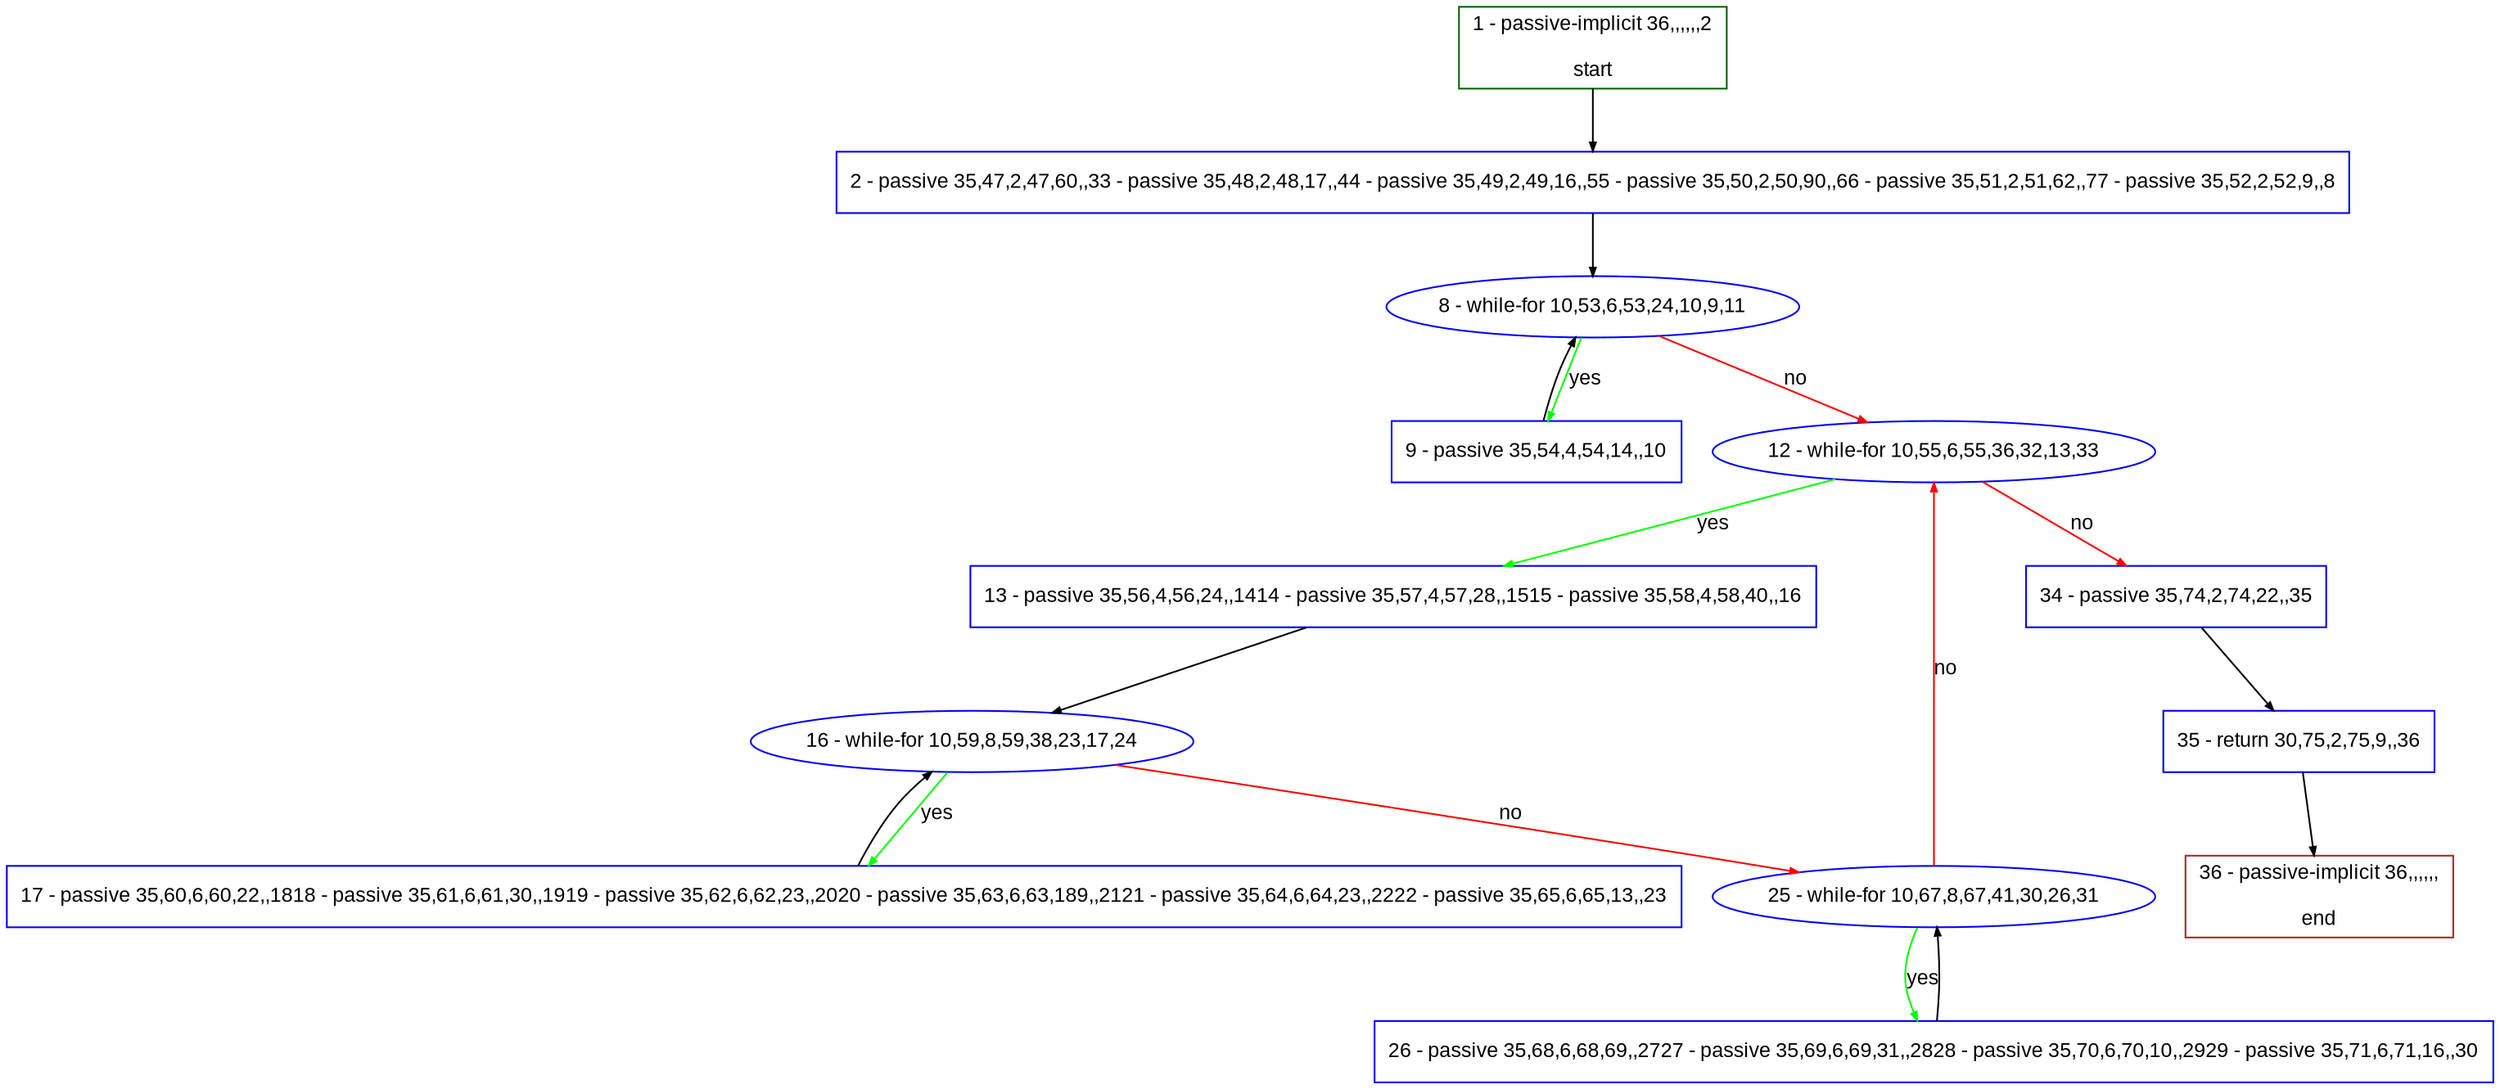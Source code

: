 digraph "" {
  graph [pack="true", label="", fontsize="12", packmode="clust", fontname="Arial", fillcolor="#FFFFCC", bgcolor="white", style="rounded,filled", compound="true"];
  node [node_initialized="no", label="", color="grey", fontsize="12", fillcolor="white", fontname="Arial", style="filled", shape="rectangle", compound="true", fixedsize="false"];
  edge [fontcolor="black", arrowhead="normal", arrowtail="none", arrowsize="0.5", ltail="", label="", color="black", fontsize="12", lhead="", fontname="Arial", dir="forward", compound="true"];
  __N1 [label="2 - passive 35,47,2,47,60,,33 - passive 35,48,2,48,17,,44 - passive 35,49,2,49,16,,55 - passive 35,50,2,50,90,,66 - passive 35,51,2,51,62,,77 - passive 35,52,2,52,9,,8", color="#0000ff", fillcolor="#ffffff", style="filled", shape="box"];
  __N2 [label="1 - passive-implicit 36,,,,,,2\n\nstart", color="#006400", fillcolor="#ffffff", style="filled", shape="box"];
  __N3 [label="8 - while-for 10,53,6,53,24,10,9,11", color="#0000ff", fillcolor="#ffffff", style="filled", shape="oval"];
  __N4 [label="9 - passive 35,54,4,54,14,,10", color="#0000ff", fillcolor="#ffffff", style="filled", shape="box"];
  __N5 [label="12 - while-for 10,55,6,55,36,32,13,33", color="#0000ff", fillcolor="#ffffff", style="filled", shape="oval"];
  __N6 [label="13 - passive 35,56,4,56,24,,1414 - passive 35,57,4,57,28,,1515 - passive 35,58,4,58,40,,16", color="#0000ff", fillcolor="#ffffff", style="filled", shape="box"];
  __N7 [label="34 - passive 35,74,2,74,22,,35", color="#0000ff", fillcolor="#ffffff", style="filled", shape="box"];
  __N8 [label="16 - while-for 10,59,8,59,38,23,17,24", color="#0000ff", fillcolor="#ffffff", style="filled", shape="oval"];
  __N9 [label="17 - passive 35,60,6,60,22,,1818 - passive 35,61,6,61,30,,1919 - passive 35,62,6,62,23,,2020 - passive 35,63,6,63,189,,2121 - passive 35,64,6,64,23,,2222 - passive 35,65,6,65,13,,23", color="#0000ff", fillcolor="#ffffff", style="filled", shape="box"];
  __N10 [label="25 - while-for 10,67,8,67,41,30,26,31", color="#0000ff", fillcolor="#ffffff", style="filled", shape="oval"];
  __N11 [label="26 - passive 35,68,6,68,69,,2727 - passive 35,69,6,69,31,,2828 - passive 35,70,6,70,10,,2929 - passive 35,71,6,71,16,,30", color="#0000ff", fillcolor="#ffffff", style="filled", shape="box"];
  __N12 [label="35 - return 30,75,2,75,9,,36", color="#0000ff", fillcolor="#ffffff", style="filled", shape="box"];
  __N13 [label="36 - passive-implicit 36,,,,,,\n\nend", color="#a52a2a", fillcolor="#ffffff", style="filled", shape="box"];
  __N2 -> __N1 [arrowhead="normal", arrowtail="none", color="#000000", label="", dir="forward"];
  __N1 -> __N3 [arrowhead="normal", arrowtail="none", color="#000000", label="", dir="forward"];
  __N3 -> __N4 [arrowhead="normal", arrowtail="none", color="#00ff00", label="yes", dir="forward"];
  __N4 -> __N3 [arrowhead="normal", arrowtail="none", color="#000000", label="", dir="forward"];
  __N3 -> __N5 [arrowhead="normal", arrowtail="none", color="#ff0000", label="no", dir="forward"];
  __N5 -> __N6 [arrowhead="normal", arrowtail="none", color="#00ff00", label="yes", dir="forward"];
  __N5 -> __N7 [arrowhead="normal", arrowtail="none", color="#ff0000", label="no", dir="forward"];
  __N6 -> __N8 [arrowhead="normal", arrowtail="none", color="#000000", label="", dir="forward"];
  __N8 -> __N9 [arrowhead="normal", arrowtail="none", color="#00ff00", label="yes", dir="forward"];
  __N9 -> __N8 [arrowhead="normal", arrowtail="none", color="#000000", label="", dir="forward"];
  __N8 -> __N10 [arrowhead="normal", arrowtail="none", color="#ff0000", label="no", dir="forward"];
  __N10 -> __N5 [arrowhead="normal", arrowtail="none", color="#ff0000", label="no", dir="forward"];
  __N10 -> __N11 [arrowhead="normal", arrowtail="none", color="#00ff00", label="yes", dir="forward"];
  __N11 -> __N10 [arrowhead="normal", arrowtail="none", color="#000000", label="", dir="forward"];
  __N7 -> __N12 [arrowhead="normal", arrowtail="none", color="#000000", label="", dir="forward"];
  __N12 -> __N13 [arrowhead="normal", arrowtail="none", color="#000000", label="", dir="forward"];
}
